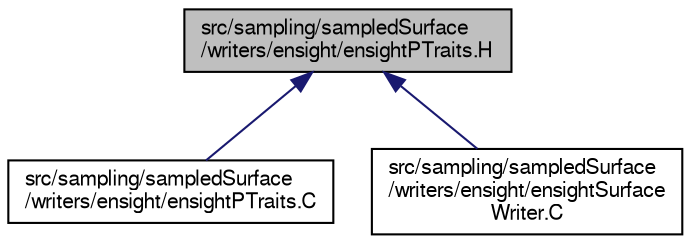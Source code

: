 digraph "src/sampling/sampledSurface/writers/ensight/ensightPTraits.H"
{
  bgcolor="transparent";
  edge [fontname="FreeSans",fontsize="10",labelfontname="FreeSans",labelfontsize="10"];
  node [fontname="FreeSans",fontsize="10",shape=record];
  Node58 [label="src/sampling/sampledSurface\l/writers/ensight/ensightPTraits.H",height=0.2,width=0.4,color="black", fillcolor="grey75", style="filled", fontcolor="black"];
  Node58 -> Node59 [dir="back",color="midnightblue",fontsize="10",style="solid",fontname="FreeSans"];
  Node59 [label="src/sampling/sampledSurface\l/writers/ensight/ensightPTraits.C",height=0.2,width=0.4,color="black",URL="$a14834.html"];
  Node58 -> Node60 [dir="back",color="midnightblue",fontsize="10",style="solid",fontname="FreeSans"];
  Node60 [label="src/sampling/sampledSurface\l/writers/ensight/ensightSurface\lWriter.C",height=0.2,width=0.4,color="black",URL="$a14840.html"];
}
